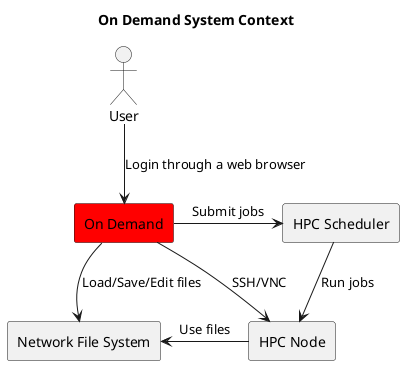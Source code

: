 @startuml

title On Demand System Context

rectangle "On Demand" as OD #red
rectangle "HPC Scheduler" as HS
rectangle "HPC Node" as HN
rectangle "Network File System" as NFS

:User: --> OD: Login through a web browser

OD -> HS : Submit jobs
OD --> NFS : Load/Save/Edit files
NFS <- HN : Use files
HS --> HN : Run jobs
OD --> HN: SSH/VNC

@enduml